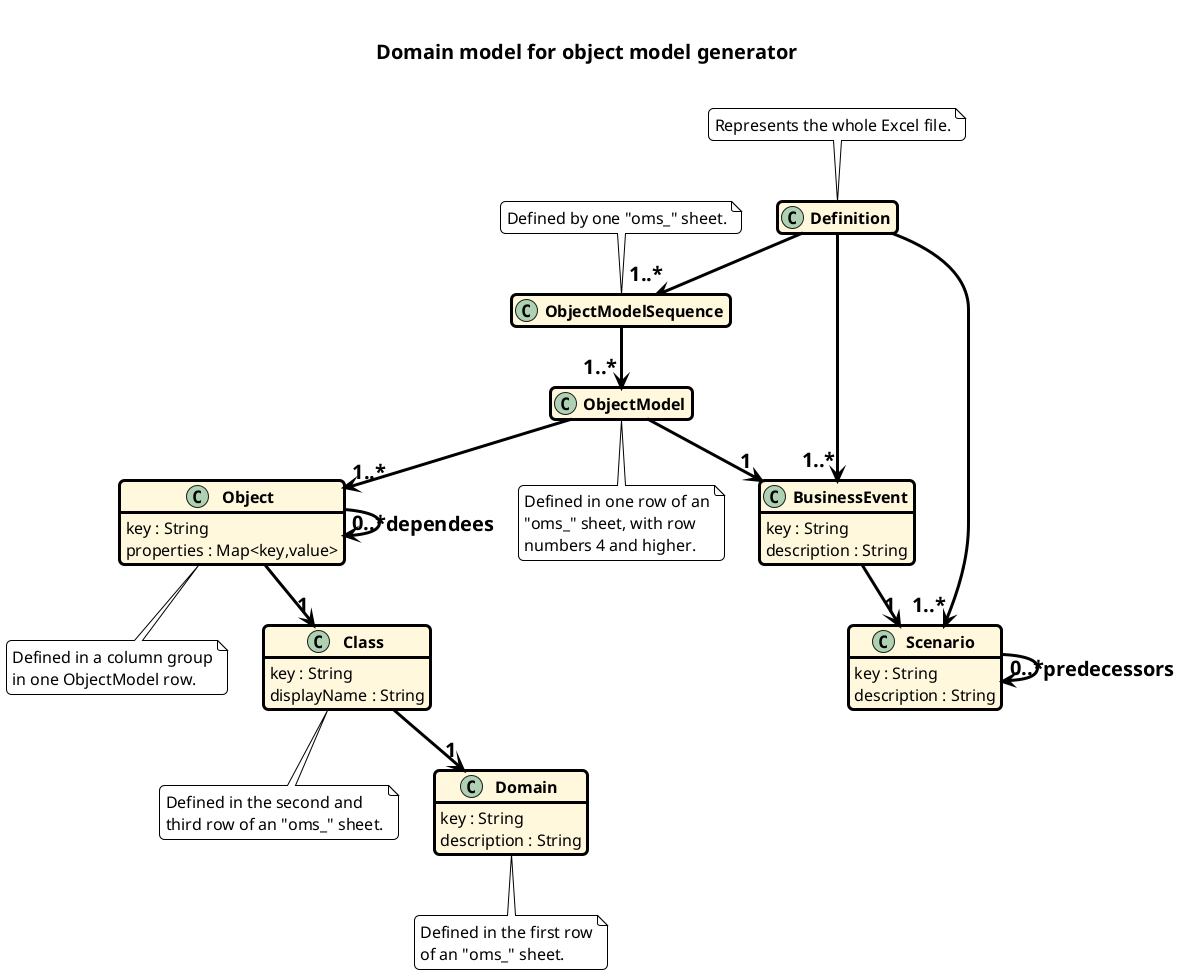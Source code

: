 
@startuml domainmodel

top to bottom direction
'left to right direction

skinparam shadowing false
skinparam componentStyle uml2

skinparam roundCorner 10

skinparam classBackgroundColor #cornsilk
skinparam classBorderColor #black
skinparam classBorderThickness 3
skinparam classFontSize 20
skinparam classFontStyle bold
skinparam classAttributeFontSize 16

skinparam arrowColor #black
skinparam arrowFontSize 20
skinparam arrowFontStyle bold
skinparam arrowThickness 3

skinparam noteBackgroundColor #white
skinparam noteBorderColor #black
skinparam noteBorderThickness 1
skinparam noteFontSize 16

skinparam rectangleRoundCorner 20

skinparam titleFontSize 20
skinparam titleFontStyle bold


hide empty members

title \nDomain model for object model generator\n

class " BusinessEvent " as BusinessEvent {
  key : String
  description : String
}

class " Class " as Class {
  key : String
  displayName : String
}
note bottom of Class
Defined in the second and
third row of an "oms_" sheet.
end note

class " Definition " as Definition {
}
note top of Definition
Represents the whole Excel file.
end note

class " Domain " as Domain {
  key : String
  description : String
}
note bottom of Domain
Defined in the first row
of an "oms_" sheet.
end note

class " Object " as Object {
  key : String
  properties : Map<key,value>
}
note bottom of Object
Defined in a column group
in one ObjectModel row.
end note

class " ObjectModel " as ObjectModel {
}
note bottom of ObjectModel
Defined in one row of an
"oms_" sheet, with row
numbers 4 and higher.
end note

class " ObjectModelSequence " as ObjectModelSequence {
}
note top of ObjectModelSequence
Defined by one "oms_" sheet.
end note

class " Scenario " as Scenario {
  key : String
  description : String
}


BusinessEvent       --> "1"     Scenario

Class               --> "1"     Domain

Object              --> "1"     Class
Object              --> "0..*"  Object : dependees

ObjectModel         --> "1..*"  Object
ObjectModel         --> "1"     BusinessEvent

ObjectModelSequence --> "1..*"  ObjectModel

Definition          --> "1..*"  Scenario
Definition          --> "1..*"  BusinessEvent
Definition          --> "1..*"  ObjectModelSequence

Scenario            --> "0..*"  Scenario : predecessors

@enduml
